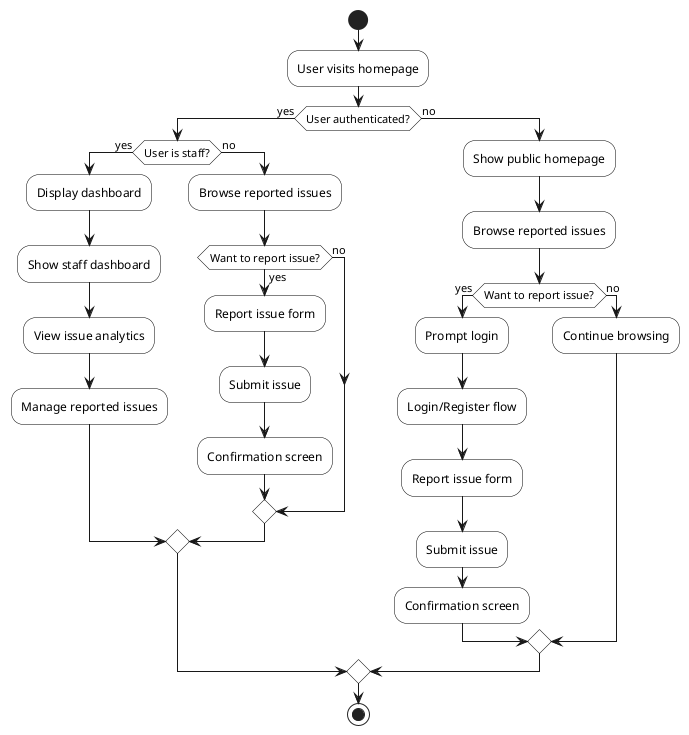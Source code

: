 @startuml User Flow Diagram

skinparam activityDiamondBackgroundColor white
skinparam activityBackgroundColor white
skinparam activityBorderColor black

start
:User visits homepage;
if (User authenticated?) then (yes)
  if (User is staff?) then (yes)
    :Display dashboard;
    :Show staff dashboard;
    :View issue analytics;
    :Manage reported issues;
  else (no)
    :Browse reported issues;
    if (Want to report issue?) then (yes)
      :Report issue form;
      :Submit issue;
      :Confirmation screen;
    else (no)
    endif
  endif
else (no)
  :Show public homepage;
  :Browse reported issues;
  if (Want to report issue?) then (yes)
    :Prompt login;
    :Login/Register flow;
    :Report issue form;
    :Submit issue;
    :Confirmation screen;
  else (no)
    :Continue browsing;
  endif
endif
stop

@enduml
